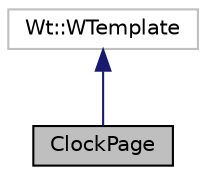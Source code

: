 digraph "ClockPage"
{
 // LATEX_PDF_SIZE
  edge [fontname="Helvetica",fontsize="10",labelfontname="Helvetica",labelfontsize="10"];
  node [fontname="Helvetica",fontsize="10",shape=record];
  Node1 [label="ClockPage",height=0.2,width=0.4,color="black", fillcolor="grey75", style="filled", fontcolor="black",tooltip="Clock UI page."];
  Node2 -> Node1 [dir="back",color="midnightblue",fontsize="10",style="solid",fontname="Helvetica"];
  Node2 [label="Wt::WTemplate",height=0.2,width=0.4,color="grey75", fillcolor="white", style="filled",tooltip=" "];
}
